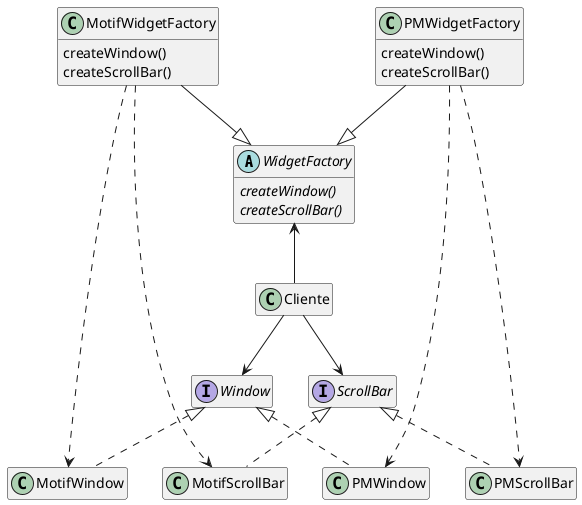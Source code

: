 @startuml
abstract class WidgetFactory{
    {abstract} createWindow()
    {abstract} createScrollBar()
}

class MotifWidgetFactory{
    createWindow()
    createScrollBar()
}

class PMWidgetFactory{
    createWindow()
    createScrollBar()
}
MotifWidgetFactory --|> WidgetFactory
PMWidgetFactory --|> WidgetFactory

interface Window
class PMWindow
class MotifWindow

Window <|..PMWindow
Window <|..MotifWindow

interface ScrollBar
class PMScrollBar
class MotifScrollBar

ScrollBar <|..PMScrollBar
ScrollBar <|..MotifScrollBar

Cliente --> Window
Cliente --> ScrollBar
WidgetFactory <-- Cliente 


MotifWidgetFactory .> MotifWindow
MotifWidgetFactory .> MotifScrollBar

PMWidgetFactory .> PMWindow
PMWidgetFactory .> PMScrollBar

hide empty attributes
hide empty methods

@enduml
